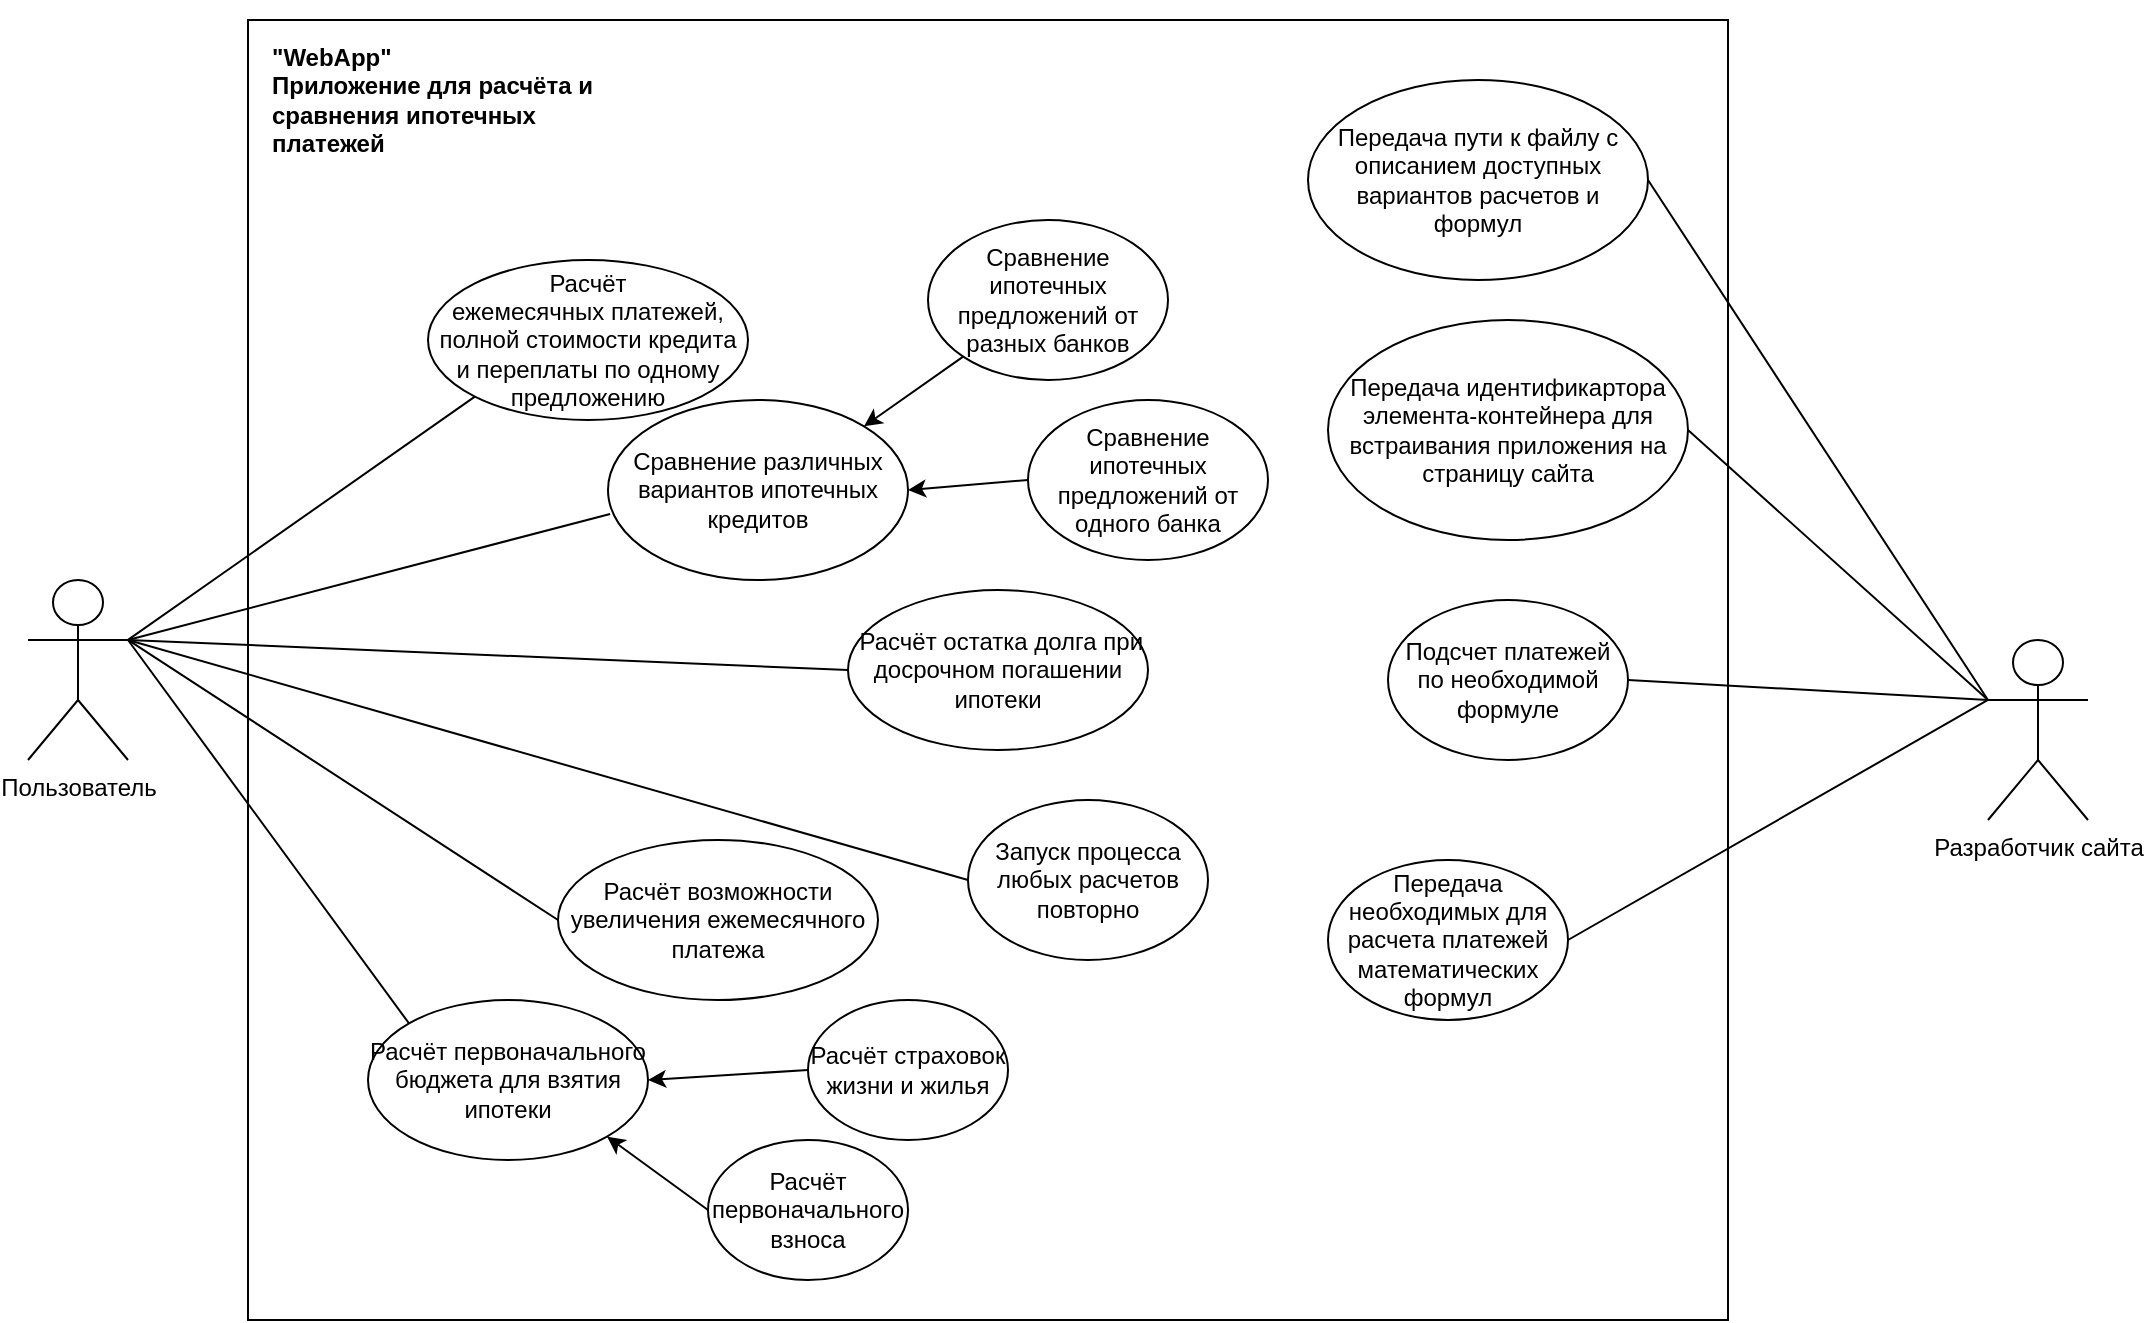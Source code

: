 <mxfile version="22.1.2" type="device">
  <diagram name="Страница — 1" id="0YllM54pfcNBdjp9HYvL">
    <mxGraphModel dx="1434" dy="907" grid="1" gridSize="10" guides="1" tooltips="1" connect="1" arrows="1" fold="1" page="1" pageScale="1" pageWidth="1600" pageHeight="900" math="0" shadow="0">
      <root>
        <mxCell id="0" />
        <mxCell id="1" parent="0" />
        <mxCell id="NnWNUreuz0Js4np4w738-1" value="Пользователь" style="shape=umlActor;verticalLabelPosition=bottom;verticalAlign=top;html=1;outlineConnect=0;" parent="1" vertex="1">
          <mxGeometry x="100" y="330" width="50" height="90" as="geometry" />
        </mxCell>
        <mxCell id="NnWNUreuz0Js4np4w738-2" value="" style="rounded=0;whiteSpace=wrap;html=1;" parent="1" vertex="1">
          <mxGeometry x="210" y="50" width="740" height="650" as="geometry" />
        </mxCell>
        <mxCell id="NnWNUreuz0Js4np4w738-3" value="Разработчик сайта" style="shape=umlActor;verticalLabelPosition=bottom;verticalAlign=top;html=1;outlineConnect=0;" parent="1" vertex="1">
          <mxGeometry x="1080" y="360" width="50" height="90" as="geometry" />
        </mxCell>
        <mxCell id="NnWNUreuz0Js4np4w738-6" value="&lt;b&gt;&quot;WebApp&quot;&lt;br&gt;Приложение для расчёта и сравнения ипотечных платежей&lt;/b&gt;" style="text;html=1;strokeColor=none;fillColor=none;align=left;verticalAlign=middle;whiteSpace=wrap;rounded=0;" parent="1" vertex="1">
          <mxGeometry x="220" y="40" width="170" height="100" as="geometry" />
        </mxCell>
        <mxCell id="NnWNUreuz0Js4np4w738-7" value="Расчёт ежемесячных&amp;nbsp;платежей, полной стоимости кредита и переплаты по одному предложению" style="ellipse;whiteSpace=wrap;html=1;" parent="1" vertex="1">
          <mxGeometry x="300" y="170" width="160" height="80" as="geometry" />
        </mxCell>
        <mxCell id="jE0IaXRQl2WnNEh09qzP-1" value="Сравнение различных вариантов ипотечных кредитов" style="ellipse;whiteSpace=wrap;html=1;" parent="1" vertex="1">
          <mxGeometry x="390" y="240" width="150" height="90" as="geometry" />
        </mxCell>
        <mxCell id="jE0IaXRQl2WnNEh09qzP-2" value="&amp;nbsp;Расчёт остатка долга при досрочном погашении ипотеки" style="ellipse;whiteSpace=wrap;html=1;" parent="1" vertex="1">
          <mxGeometry x="510" y="335" width="150" height="80" as="geometry" />
        </mxCell>
        <mxCell id="jE0IaXRQl2WnNEh09qzP-3" value="Расчёт возможности увеличения ежемесячного платежа" style="ellipse;whiteSpace=wrap;html=1;" parent="1" vertex="1">
          <mxGeometry x="365" y="460" width="160" height="80" as="geometry" />
        </mxCell>
        <mxCell id="jE0IaXRQl2WnNEh09qzP-4" value="Расчёт первоначального бюджета для взятия ипотеки" style="ellipse;whiteSpace=wrap;html=1;" parent="1" vertex="1">
          <mxGeometry x="270" y="540" width="140" height="80" as="geometry" />
        </mxCell>
        <mxCell id="jE0IaXRQl2WnNEh09qzP-5" value="Расчёт первоначального взноса" style="ellipse;whiteSpace=wrap;html=1;" parent="1" vertex="1">
          <mxGeometry x="440" y="610" width="100" height="70" as="geometry" />
        </mxCell>
        <mxCell id="jE0IaXRQl2WnNEh09qzP-6" value="Расчёт страховок жизни и жилья" style="ellipse;whiteSpace=wrap;html=1;" parent="1" vertex="1">
          <mxGeometry x="490" y="540" width="100" height="70" as="geometry" />
        </mxCell>
        <mxCell id="jE0IaXRQl2WnNEh09qzP-7" value="" style="endArrow=classic;html=1;rounded=0;entryX=1;entryY=0.5;entryDx=0;entryDy=0;exitX=0;exitY=0.5;exitDx=0;exitDy=0;" parent="1" source="jE0IaXRQl2WnNEh09qzP-6" target="jE0IaXRQl2WnNEh09qzP-4" edge="1">
          <mxGeometry width="50" height="50" relative="1" as="geometry">
            <mxPoint x="420" y="600" as="sourcePoint" />
            <mxPoint x="470" y="550" as="targetPoint" />
          </mxGeometry>
        </mxCell>
        <mxCell id="jE0IaXRQl2WnNEh09qzP-9" value="" style="endArrow=classic;html=1;rounded=0;entryX=1;entryY=1;entryDx=0;entryDy=0;exitX=0;exitY=0.5;exitDx=0;exitDy=0;" parent="1" source="jE0IaXRQl2WnNEh09qzP-5" target="jE0IaXRQl2WnNEh09qzP-4" edge="1">
          <mxGeometry width="50" height="50" relative="1" as="geometry">
            <mxPoint x="380" y="670" as="sourcePoint" />
            <mxPoint x="430" y="620" as="targetPoint" />
          </mxGeometry>
        </mxCell>
        <mxCell id="jE0IaXRQl2WnNEh09qzP-10" value="Сравнение ипотечных предложений от разных банков" style="ellipse;whiteSpace=wrap;html=1;" parent="1" vertex="1">
          <mxGeometry x="550" y="150" width="120" height="80" as="geometry" />
        </mxCell>
        <mxCell id="jE0IaXRQl2WnNEh09qzP-11" value="" style="endArrow=classic;html=1;rounded=0;entryX=1;entryY=0;entryDx=0;entryDy=0;exitX=0;exitY=1;exitDx=0;exitDy=0;" parent="1" source="jE0IaXRQl2WnNEh09qzP-10" target="jE0IaXRQl2WnNEh09qzP-1" edge="1">
          <mxGeometry width="50" height="50" relative="1" as="geometry">
            <mxPoint x="600" y="300" as="sourcePoint" />
            <mxPoint x="650" y="250" as="targetPoint" />
          </mxGeometry>
        </mxCell>
        <mxCell id="jE0IaXRQl2WnNEh09qzP-12" value="Сравнение ипотечных предложений от одного банка" style="ellipse;whiteSpace=wrap;html=1;" parent="1" vertex="1">
          <mxGeometry x="600" y="240" width="120" height="80" as="geometry" />
        </mxCell>
        <mxCell id="jE0IaXRQl2WnNEh09qzP-13" value="" style="endArrow=classic;html=1;rounded=0;entryX=1;entryY=0.5;entryDx=0;entryDy=0;exitX=0;exitY=0.5;exitDx=0;exitDy=0;" parent="1" source="jE0IaXRQl2WnNEh09qzP-12" target="jE0IaXRQl2WnNEh09qzP-1" edge="1">
          <mxGeometry width="50" height="50" relative="1" as="geometry">
            <mxPoint x="530" y="350" as="sourcePoint" />
            <mxPoint x="580" y="300" as="targetPoint" />
          </mxGeometry>
        </mxCell>
        <mxCell id="embU2D00h88f_JBFr84A-1" value="" style="endArrow=none;html=1;rounded=0;entryX=0;entryY=1;entryDx=0;entryDy=0;exitX=1;exitY=0.333;exitDx=0;exitDy=0;exitPerimeter=0;" parent="1" source="NnWNUreuz0Js4np4w738-1" target="NnWNUreuz0Js4np4w738-7" edge="1">
          <mxGeometry width="50" height="50" relative="1" as="geometry">
            <mxPoint x="250" y="280" as="sourcePoint" />
            <mxPoint x="300" y="230" as="targetPoint" />
          </mxGeometry>
        </mxCell>
        <mxCell id="embU2D00h88f_JBFr84A-2" value="" style="endArrow=none;html=1;rounded=0;exitX=1;exitY=0.333;exitDx=0;exitDy=0;exitPerimeter=0;entryX=0.007;entryY=0.633;entryDx=0;entryDy=0;entryPerimeter=0;" parent="1" source="NnWNUreuz0Js4np4w738-1" target="jE0IaXRQl2WnNEh09qzP-1" edge="1">
          <mxGeometry width="50" height="50" relative="1" as="geometry">
            <mxPoint x="270" y="400" as="sourcePoint" />
            <mxPoint x="320" y="350" as="targetPoint" />
          </mxGeometry>
        </mxCell>
        <mxCell id="embU2D00h88f_JBFr84A-3" value="" style="endArrow=none;html=1;rounded=0;exitX=1;exitY=0.333;exitDx=0;exitDy=0;exitPerimeter=0;entryX=0;entryY=0.5;entryDx=0;entryDy=0;" parent="1" source="NnWNUreuz0Js4np4w738-1" target="jE0IaXRQl2WnNEh09qzP-2" edge="1">
          <mxGeometry width="50" height="50" relative="1" as="geometry">
            <mxPoint x="320" y="420" as="sourcePoint" />
            <mxPoint x="370" y="370" as="targetPoint" />
          </mxGeometry>
        </mxCell>
        <mxCell id="embU2D00h88f_JBFr84A-4" value="" style="endArrow=none;html=1;rounded=0;entryX=0;entryY=0.5;entryDx=0;entryDy=0;exitX=1;exitY=0.333;exitDx=0;exitDy=0;exitPerimeter=0;" parent="1" source="NnWNUreuz0Js4np4w738-1" target="jE0IaXRQl2WnNEh09qzP-3" edge="1">
          <mxGeometry width="50" height="50" relative="1" as="geometry">
            <mxPoint x="290" y="450" as="sourcePoint" />
            <mxPoint x="340" y="400" as="targetPoint" />
          </mxGeometry>
        </mxCell>
        <mxCell id="embU2D00h88f_JBFr84A-5" value="" style="endArrow=none;html=1;rounded=0;exitX=0;exitY=0;exitDx=0;exitDy=0;" parent="1" source="jE0IaXRQl2WnNEh09qzP-4" edge="1">
          <mxGeometry width="50" height="50" relative="1" as="geometry">
            <mxPoint x="260" y="530" as="sourcePoint" />
            <mxPoint x="150" y="360" as="targetPoint" />
          </mxGeometry>
        </mxCell>
        <mxCell id="embU2D00h88f_JBFr84A-6" value="Передача идентификартора элемента-контейнера для встраивания приложения на страницу сайта" style="ellipse;whiteSpace=wrap;html=1;" parent="1" vertex="1">
          <mxGeometry x="750" y="200" width="180" height="110" as="geometry" />
        </mxCell>
        <mxCell id="embU2D00h88f_JBFr84A-7" value="Подсчет платежей по необходимой формуле" style="ellipse;whiteSpace=wrap;html=1;" parent="1" vertex="1">
          <mxGeometry x="780" y="340" width="120" height="80" as="geometry" />
        </mxCell>
        <mxCell id="embU2D00h88f_JBFr84A-9" value="Запуск процесса любых расчетов повторно" style="ellipse;whiteSpace=wrap;html=1;" parent="1" vertex="1">
          <mxGeometry x="570" y="440" width="120" height="80" as="geometry" />
        </mxCell>
        <mxCell id="embU2D00h88f_JBFr84A-10" value="" style="endArrow=none;html=1;rounded=0;entryX=1;entryY=0.333;entryDx=0;entryDy=0;entryPerimeter=0;exitX=0;exitY=0.5;exitDx=0;exitDy=0;" parent="1" source="embU2D00h88f_JBFr84A-9" target="NnWNUreuz0Js4np4w738-1" edge="1">
          <mxGeometry width="50" height="50" relative="1" as="geometry">
            <mxPoint x="360" y="460" as="sourcePoint" />
            <mxPoint x="410" y="410" as="targetPoint" />
          </mxGeometry>
        </mxCell>
        <mxCell id="embU2D00h88f_JBFr84A-11" value="Передача необходимых для расчета платежей математических формул" style="ellipse;whiteSpace=wrap;html=1;" parent="1" vertex="1">
          <mxGeometry x="750" y="470" width="120" height="80" as="geometry" />
        </mxCell>
        <mxCell id="embU2D00h88f_JBFr84A-12" value="" style="endArrow=none;html=1;rounded=0;exitX=1;exitY=0.5;exitDx=0;exitDy=0;entryX=0;entryY=0.333;entryDx=0;entryDy=0;entryPerimeter=0;" parent="1" source="embU2D00h88f_JBFr84A-6" target="NnWNUreuz0Js4np4w738-3" edge="1">
          <mxGeometry width="50" height="50" relative="1" as="geometry">
            <mxPoint x="950" y="410" as="sourcePoint" />
            <mxPoint x="1000" y="360" as="targetPoint" />
          </mxGeometry>
        </mxCell>
        <mxCell id="embU2D00h88f_JBFr84A-13" value="" style="endArrow=none;html=1;rounded=0;exitX=1;exitY=0.5;exitDx=0;exitDy=0;" parent="1" source="embU2D00h88f_JBFr84A-7" edge="1">
          <mxGeometry width="50" height="50" relative="1" as="geometry">
            <mxPoint x="1070" y="320" as="sourcePoint" />
            <mxPoint x="1080" y="390" as="targetPoint" />
          </mxGeometry>
        </mxCell>
        <mxCell id="embU2D00h88f_JBFr84A-14" value="" style="endArrow=none;html=1;rounded=0;entryX=0;entryY=0.333;entryDx=0;entryDy=0;entryPerimeter=0;exitX=1;exitY=0.5;exitDx=0;exitDy=0;" parent="1" source="embU2D00h88f_JBFr84A-11" target="NnWNUreuz0Js4np4w738-3" edge="1">
          <mxGeometry width="50" height="50" relative="1" as="geometry">
            <mxPoint x="1020" y="540" as="sourcePoint" />
            <mxPoint x="1070" y="490" as="targetPoint" />
          </mxGeometry>
        </mxCell>
        <mxCell id="oo7PwdRP-riIViRk8AgU-1" value="Передача пути к файлу с описанием доступных вариантов расчетов и формул" style="ellipse;whiteSpace=wrap;html=1;" vertex="1" parent="1">
          <mxGeometry x="740" y="80" width="170" height="100" as="geometry" />
        </mxCell>
        <mxCell id="oo7PwdRP-riIViRk8AgU-2" value="" style="endArrow=none;html=1;rounded=0;entryX=1;entryY=0.5;entryDx=0;entryDy=0;exitX=0;exitY=0.333;exitDx=0;exitDy=0;exitPerimeter=0;" edge="1" parent="1" source="NnWNUreuz0Js4np4w738-3" target="oo7PwdRP-riIViRk8AgU-1">
          <mxGeometry width="50" height="50" relative="1" as="geometry">
            <mxPoint x="1010" y="280" as="sourcePoint" />
            <mxPoint x="1060" y="230" as="targetPoint" />
          </mxGeometry>
        </mxCell>
      </root>
    </mxGraphModel>
  </diagram>
</mxfile>
